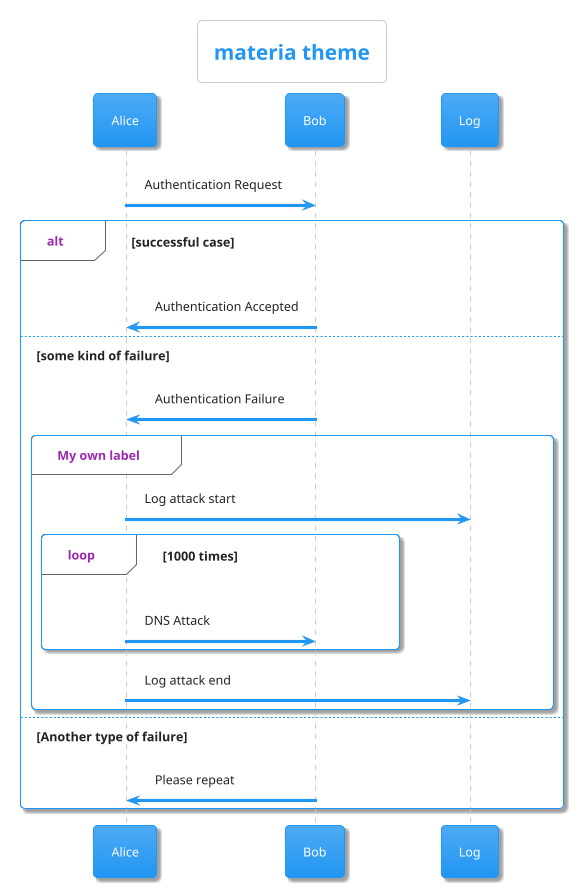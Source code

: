 ' Do not edit
' Theme Gallery
' autogenerated by script
'
@startuml
!theme materia
title materia theme
Alice -> Bob: Authentication Request

alt successful case

    Bob -> Alice: Authentication Accepted

else some kind of failure

    Bob -> Alice: Authentication Failure
    group My own label
    Alice -> Log : Log attack start
        loop 1000 times
            Alice -> Bob: DNS Attack
        end
    Alice -> Log : Log attack end
    end

else Another type of failure

   Bob -> Alice: Please repeat

end
@enduml
